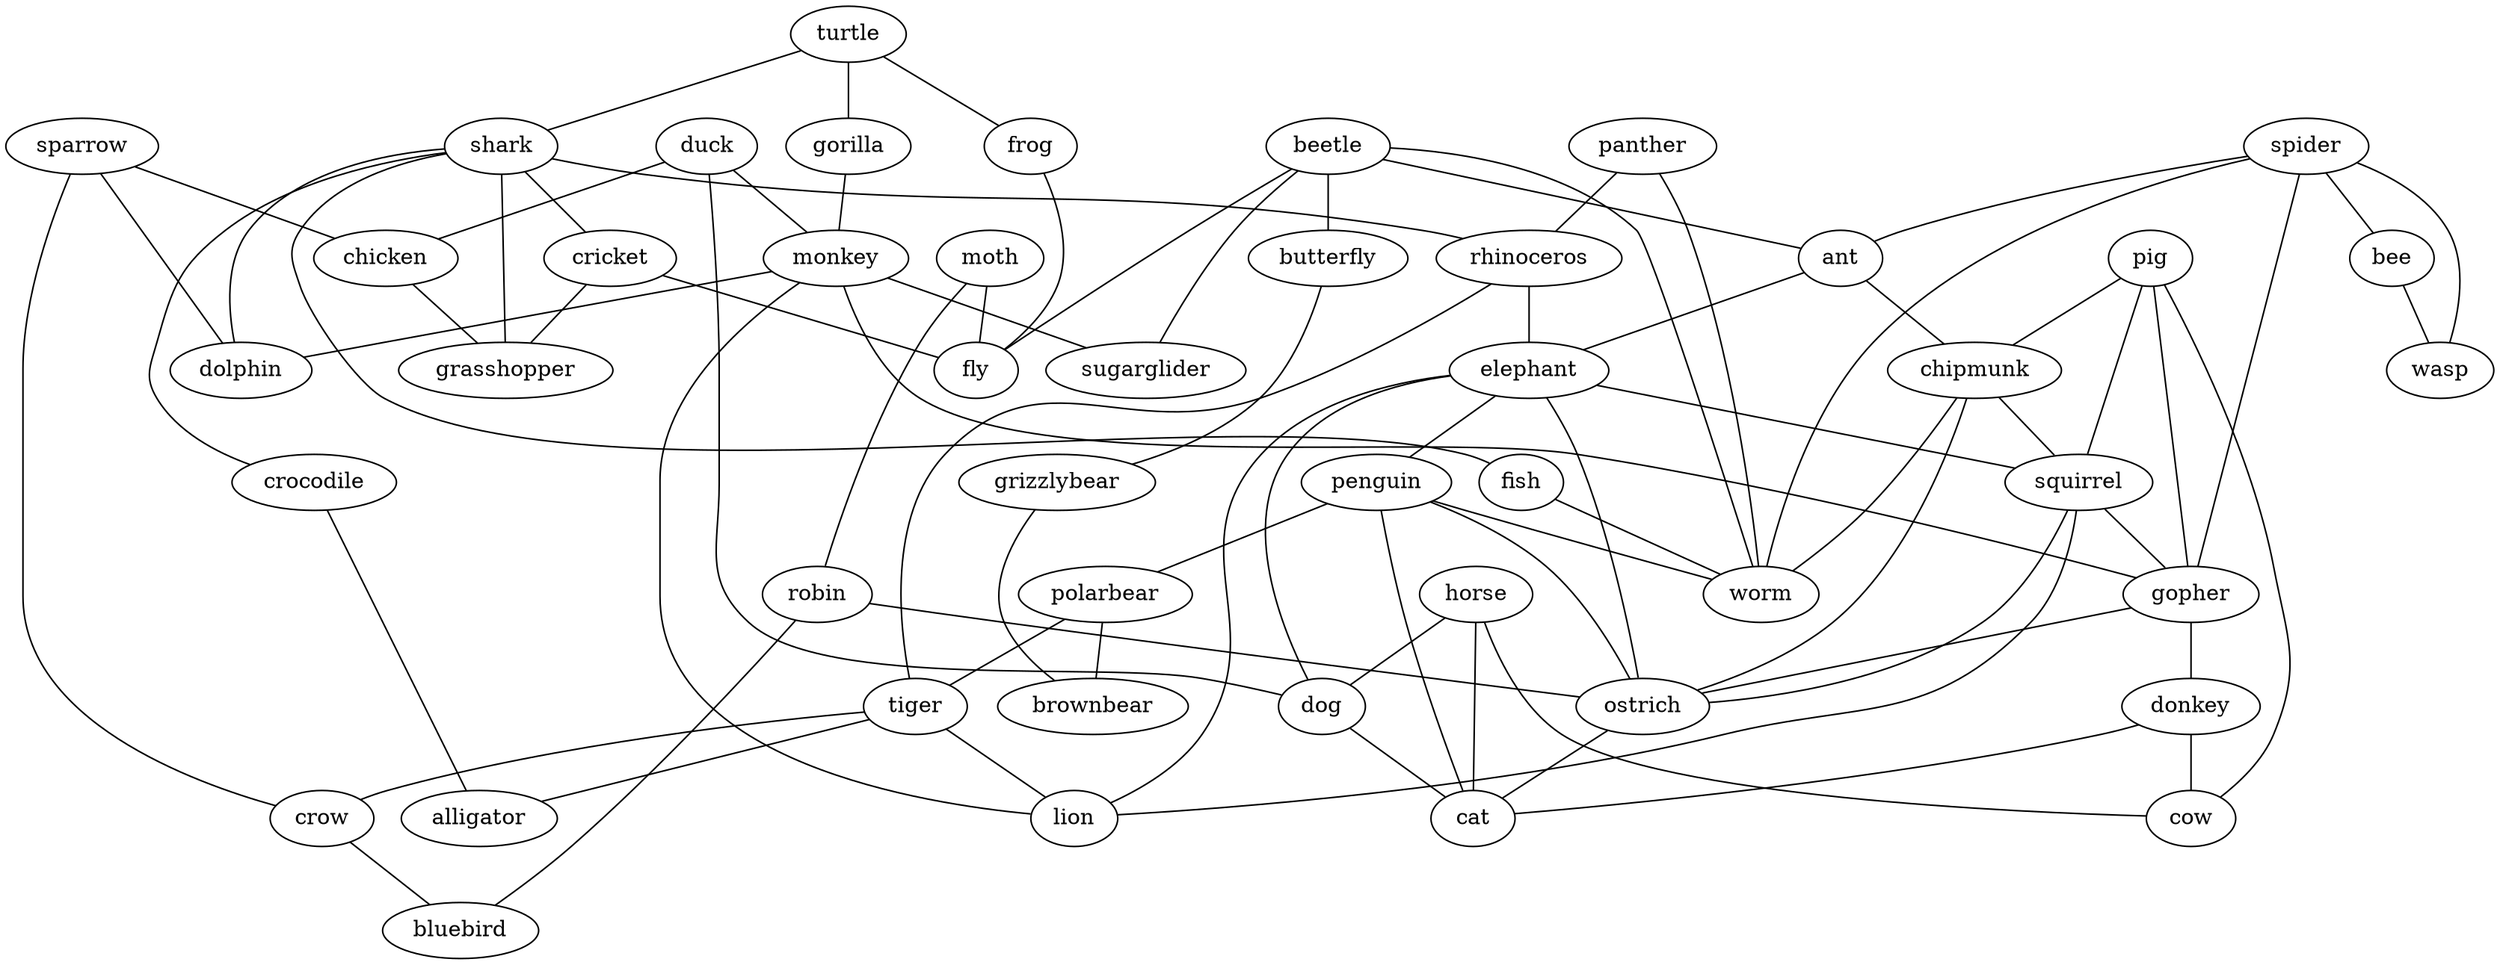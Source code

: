 strict graph  {
	turtle -- shark	 [weight=1];
	turtle -- gorilla	 [weight=1];
	turtle -- frog	 [weight=1];
	shark -- fish	 [weight=1];
	shark -- rhinoceros	 [weight=1];
	shark -- cricket	 [weight=1];
	shark -- dolphin	 [weight=1];
	shark -- grasshopper	 [weight=1];
	shark -- crocodile	 [weight=1];
	sparrow -- chicken	 [weight=1];
	sparrow -- dolphin	 [weight=1];
	sparrow -- crow	 [weight=1];
	moth -- robin	 [weight=1];
	moth -- fly	 [weight=1];
	panther -- rhinoceros	 [weight=1];
	panther -- worm	 [weight=1];
	fish -- worm	 [weight=1];
	beetle -- ant	 [weight=1];
	beetle -- butterfly	 [weight=1];
	beetle -- worm	 [weight=1];
	beetle -- fly	 [weight=1];
	beetle -- sugarglider	 [weight=1];
	spider -- ant	 [weight=1];
	spider -- gopher	 [weight=1];
	spider -- worm	 [weight=1];
	spider -- bee	 [weight=1];
	spider -- wasp	 [weight=1];
	pig -- chipmunk	 [weight=1];
	pig -- squirrel	 [weight=1];
	pig -- gopher	 [weight=1];
	pig -- cow	 [weight=1];
	ant -- elephant	 [weight=1];
	ant -- chipmunk	 [weight=1];
	duck -- chicken	 [weight=1];
	duck -- monkey	 [weight=1];
	duck -- dog	 [weight=1];
	robin -- bluebird	 [weight=1];
	robin -- ostrich	 [weight=1];
	chicken -- grasshopper	 [weight=1];
	gorilla -- monkey	 [weight=1];
	frog -- fly	 [weight=1];
	rhinoceros -- elephant	 [weight=1];
	rhinoceros -- tiger	 [weight=1];
	monkey -- dolphin	 [weight=1];
	monkey -- gopher	 [weight=1];
	monkey -- sugarglider	 [weight=1];
	monkey -- lion	 [weight=1];
	elephant -- penguin	 [weight=1];
	elephant -- squirrel	 [weight=1];
	elephant -- ostrich	 [weight=1];
	elephant -- dog	 [weight=1];
	elephant -- lion	 [weight=1];
	penguin -- polarbear	 [weight=1];
	penguin -- worm	 [weight=1];
	penguin -- ostrich	 [weight=1];
	penguin -- cat	 [weight=1];
	chipmunk -- squirrel	 [weight=1];
	chipmunk -- worm	 [weight=1];
	chipmunk -- ostrich	 [weight=1];
	polarbear -- tiger	 [weight=1];
	polarbear -- brownbear	 [weight=1];
	butterfly -- grizzlybear	 [weight=1];
	cricket -- grasshopper	 [weight=1];
	cricket -- fly	 [weight=1];
	grizzlybear -- brownbear	 [weight=1];
	squirrel -- gopher	 [weight=1];
	squirrel -- ostrich	 [weight=1];
	squirrel -- lion	 [weight=1];
	horse -- cow	 [weight=1];
	horse -- dog	 [weight=1];
	horse -- cat	 [weight=1];
	gopher -- donkey	 [weight=1];
	gopher -- ostrich	 [weight=1];
	tiger -- crow	 [weight=1];
	tiger -- lion	 [weight=1];
	tiger -- alligator	 [weight=1];
	crow -- bluebird	 [weight=1];
	donkey -- cow	 [weight=1];
	donkey -- cat	 [weight=1];
	ostrich -- cat	 [weight=1];
	bee -- wasp	 [weight=1];
	crocodile -- alligator	 [weight=1];
	dog -- cat	 [weight=1];
}
